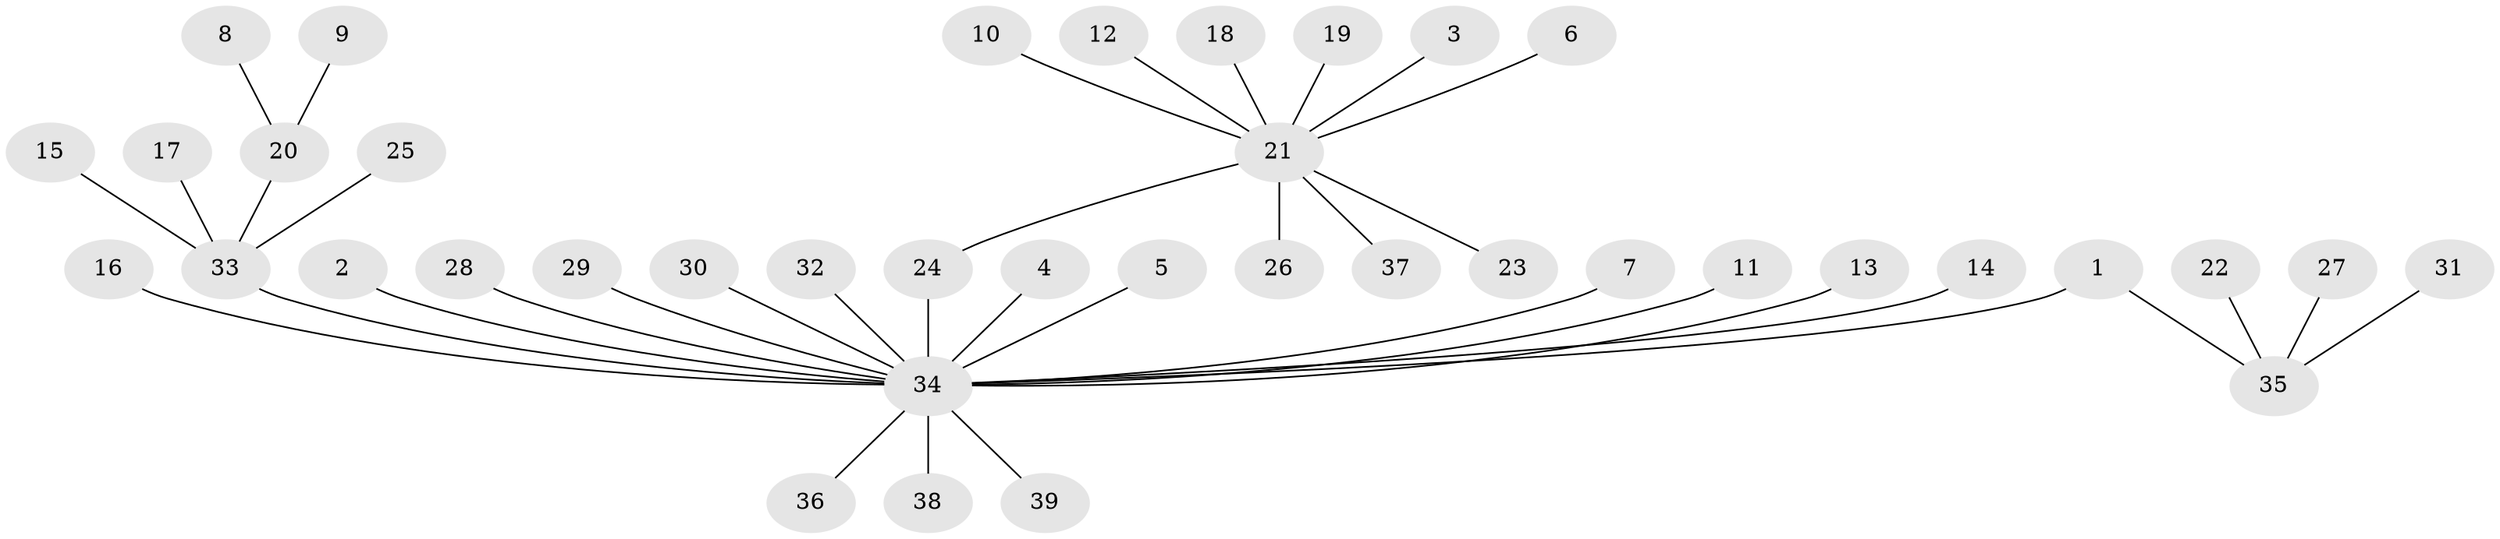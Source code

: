 // original degree distribution, {2: 0.14285714285714285, 23: 0.01098901098901099, 8: 0.01098901098901099, 9: 0.01098901098901099, 1: 0.7032967032967034, 6: 0.02197802197802198, 15: 0.01098901098901099, 7: 0.01098901098901099, 3: 0.06593406593406594, 4: 0.01098901098901099}
// Generated by graph-tools (version 1.1) at 2025/36/03/04/25 23:36:38]
// undirected, 39 vertices, 38 edges
graph export_dot {
  node [color=gray90,style=filled];
  1;
  2;
  3;
  4;
  5;
  6;
  7;
  8;
  9;
  10;
  11;
  12;
  13;
  14;
  15;
  16;
  17;
  18;
  19;
  20;
  21;
  22;
  23;
  24;
  25;
  26;
  27;
  28;
  29;
  30;
  31;
  32;
  33;
  34;
  35;
  36;
  37;
  38;
  39;
  1 -- 34 [weight=1.0];
  1 -- 35 [weight=1.0];
  2 -- 34 [weight=1.0];
  3 -- 21 [weight=1.0];
  4 -- 34 [weight=1.0];
  5 -- 34 [weight=1.0];
  6 -- 21 [weight=1.0];
  7 -- 34 [weight=1.0];
  8 -- 20 [weight=1.0];
  9 -- 20 [weight=1.0];
  10 -- 21 [weight=1.0];
  11 -- 34 [weight=1.0];
  12 -- 21 [weight=1.0];
  13 -- 34 [weight=1.0];
  14 -- 34 [weight=1.0];
  15 -- 33 [weight=1.0];
  16 -- 34 [weight=1.0];
  17 -- 33 [weight=1.0];
  18 -- 21 [weight=1.0];
  19 -- 21 [weight=1.0];
  20 -- 33 [weight=1.0];
  21 -- 23 [weight=1.0];
  21 -- 24 [weight=2.0];
  21 -- 26 [weight=1.0];
  21 -- 37 [weight=1.0];
  22 -- 35 [weight=1.0];
  24 -- 34 [weight=2.0];
  25 -- 33 [weight=1.0];
  27 -- 35 [weight=1.0];
  28 -- 34 [weight=1.0];
  29 -- 34 [weight=1.0];
  30 -- 34 [weight=1.0];
  31 -- 35 [weight=1.0];
  32 -- 34 [weight=1.0];
  33 -- 34 [weight=1.0];
  34 -- 36 [weight=1.0];
  34 -- 38 [weight=1.0];
  34 -- 39 [weight=1.0];
}
